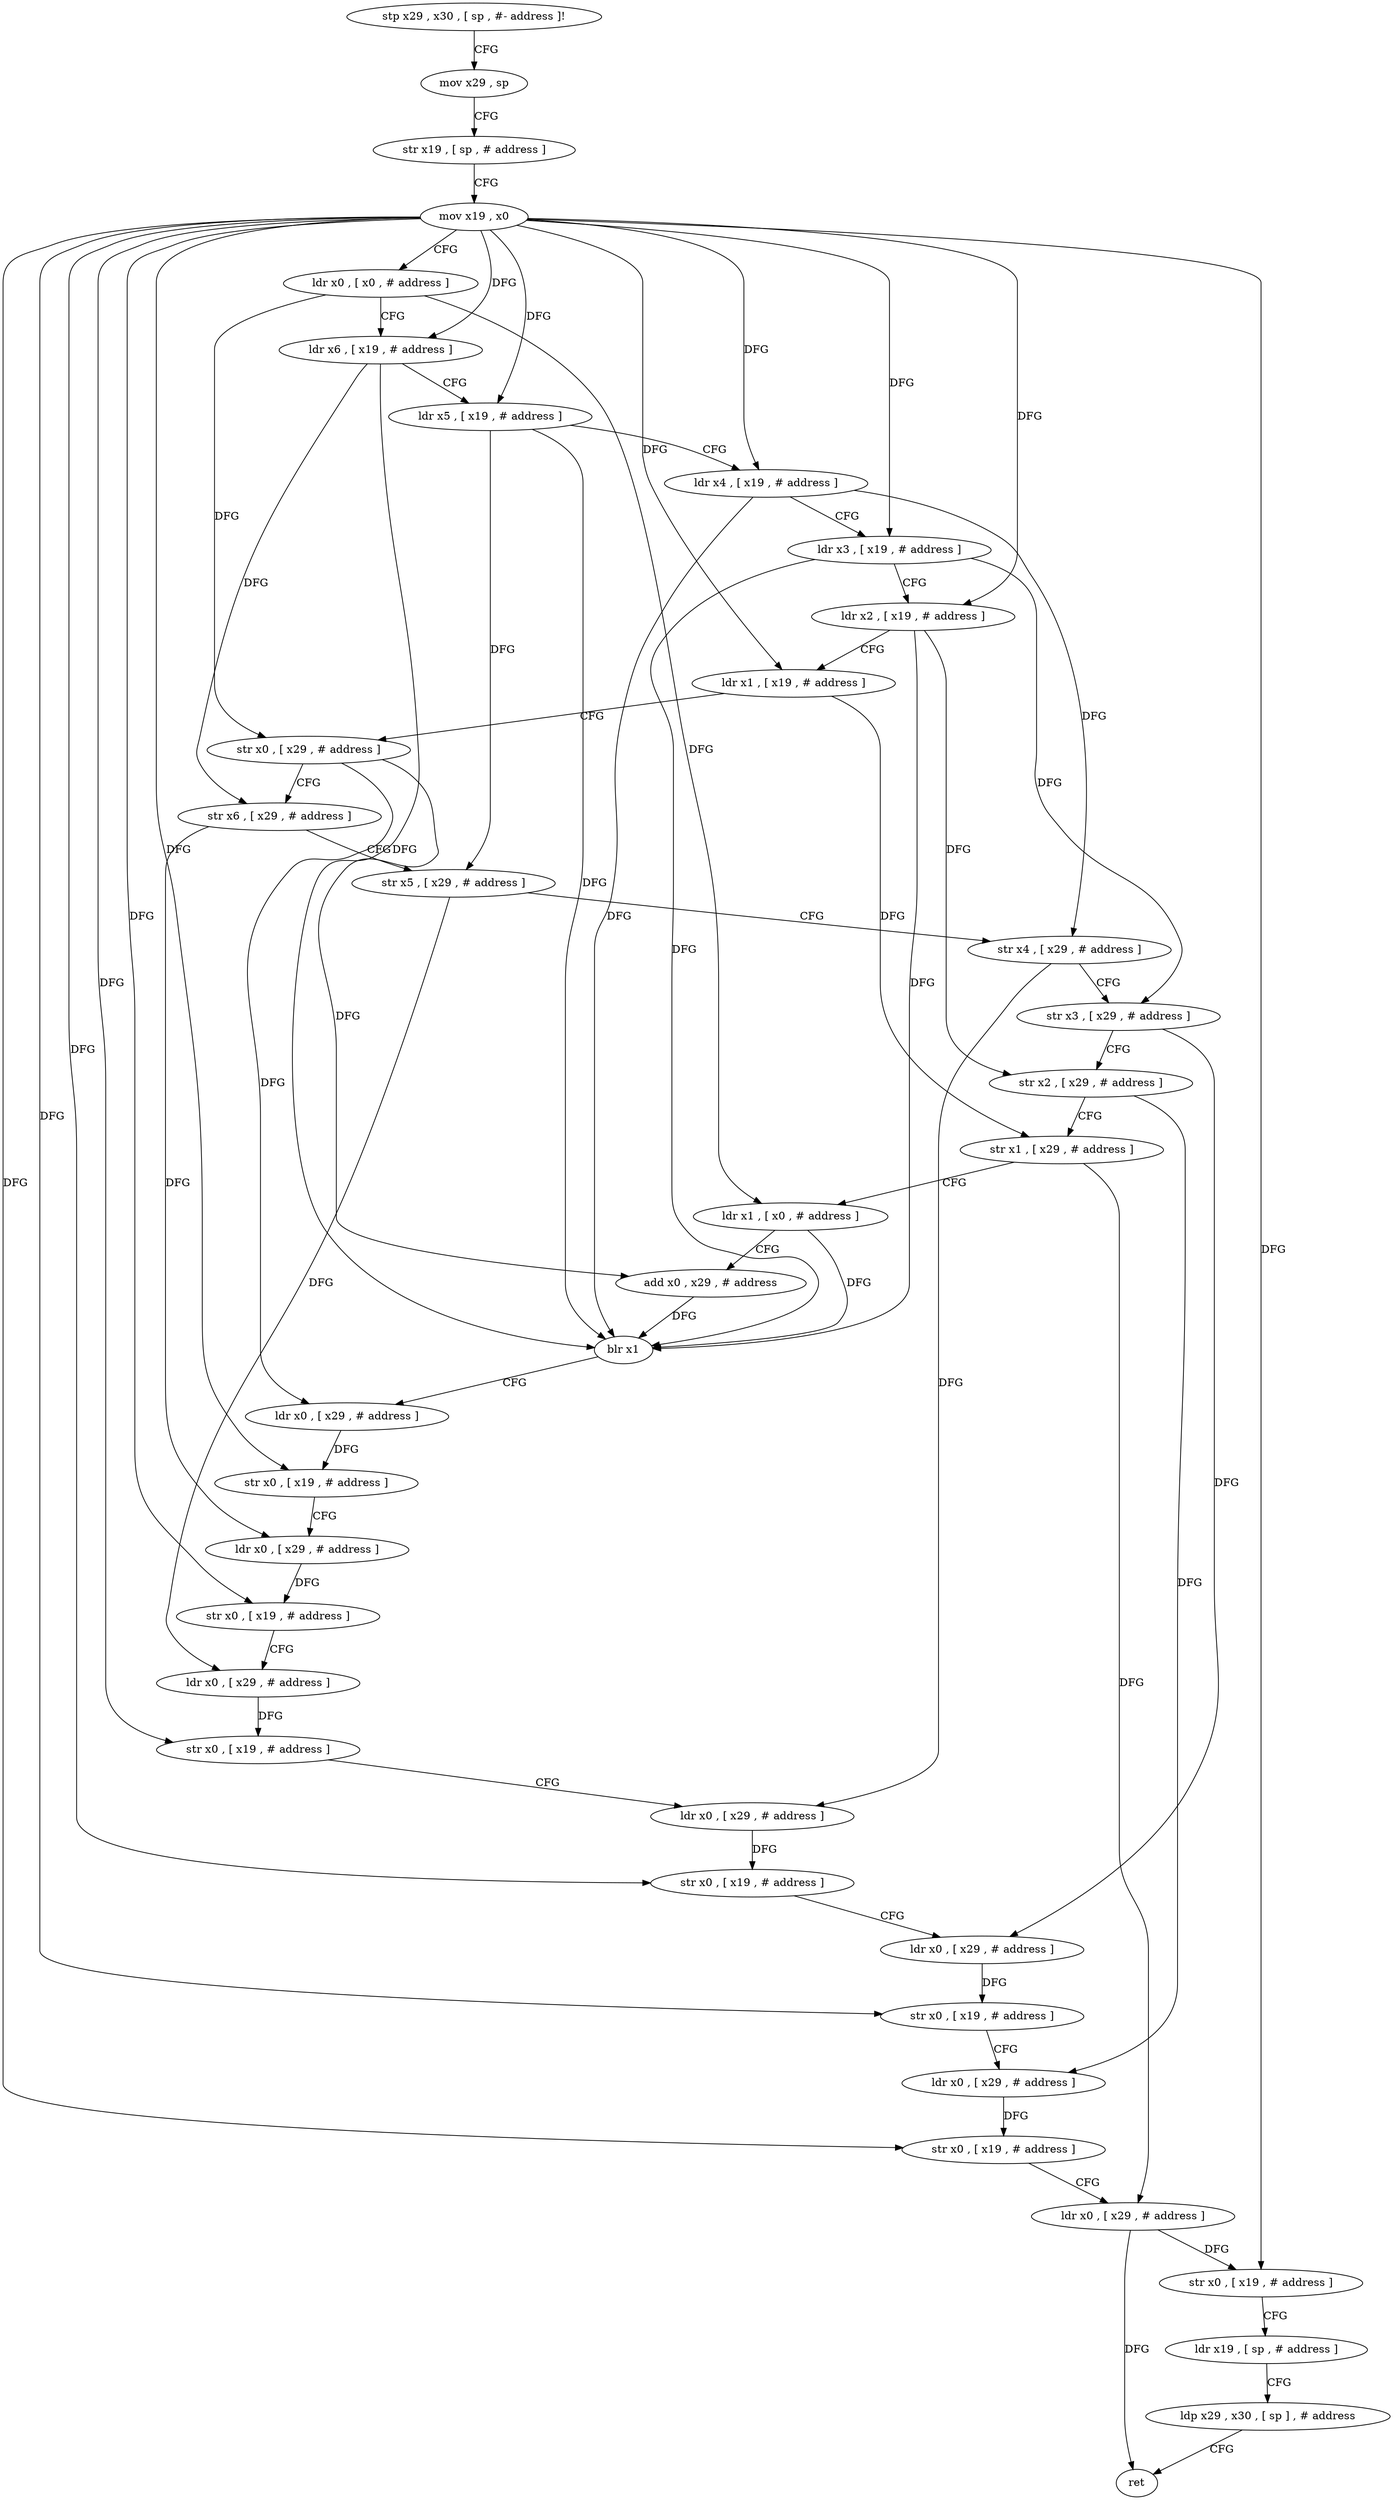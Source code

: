 digraph "func" {
"80048" [label = "stp x29 , x30 , [ sp , #- address ]!" ]
"80052" [label = "mov x29 , sp" ]
"80056" [label = "str x19 , [ sp , # address ]" ]
"80060" [label = "mov x19 , x0" ]
"80064" [label = "ldr x0 , [ x0 , # address ]" ]
"80068" [label = "ldr x6 , [ x19 , # address ]" ]
"80072" [label = "ldr x5 , [ x19 , # address ]" ]
"80076" [label = "ldr x4 , [ x19 , # address ]" ]
"80080" [label = "ldr x3 , [ x19 , # address ]" ]
"80084" [label = "ldr x2 , [ x19 , # address ]" ]
"80088" [label = "ldr x1 , [ x19 , # address ]" ]
"80092" [label = "str x0 , [ x29 , # address ]" ]
"80096" [label = "str x6 , [ x29 , # address ]" ]
"80100" [label = "str x5 , [ x29 , # address ]" ]
"80104" [label = "str x4 , [ x29 , # address ]" ]
"80108" [label = "str x3 , [ x29 , # address ]" ]
"80112" [label = "str x2 , [ x29 , # address ]" ]
"80116" [label = "str x1 , [ x29 , # address ]" ]
"80120" [label = "ldr x1 , [ x0 , # address ]" ]
"80124" [label = "add x0 , x29 , # address" ]
"80128" [label = "blr x1" ]
"80132" [label = "ldr x0 , [ x29 , # address ]" ]
"80136" [label = "str x0 , [ x19 , # address ]" ]
"80140" [label = "ldr x0 , [ x29 , # address ]" ]
"80144" [label = "str x0 , [ x19 , # address ]" ]
"80148" [label = "ldr x0 , [ x29 , # address ]" ]
"80152" [label = "str x0 , [ x19 , # address ]" ]
"80156" [label = "ldr x0 , [ x29 , # address ]" ]
"80160" [label = "str x0 , [ x19 , # address ]" ]
"80164" [label = "ldr x0 , [ x29 , # address ]" ]
"80168" [label = "str x0 , [ x19 , # address ]" ]
"80172" [label = "ldr x0 , [ x29 , # address ]" ]
"80176" [label = "str x0 , [ x19 , # address ]" ]
"80180" [label = "ldr x0 , [ x29 , # address ]" ]
"80184" [label = "str x0 , [ x19 , # address ]" ]
"80188" [label = "ldr x19 , [ sp , # address ]" ]
"80192" [label = "ldp x29 , x30 , [ sp ] , # address" ]
"80196" [label = "ret" ]
"80048" -> "80052" [ label = "CFG" ]
"80052" -> "80056" [ label = "CFG" ]
"80056" -> "80060" [ label = "CFG" ]
"80060" -> "80064" [ label = "CFG" ]
"80060" -> "80068" [ label = "DFG" ]
"80060" -> "80072" [ label = "DFG" ]
"80060" -> "80076" [ label = "DFG" ]
"80060" -> "80080" [ label = "DFG" ]
"80060" -> "80084" [ label = "DFG" ]
"80060" -> "80088" [ label = "DFG" ]
"80060" -> "80136" [ label = "DFG" ]
"80060" -> "80144" [ label = "DFG" ]
"80060" -> "80152" [ label = "DFG" ]
"80060" -> "80160" [ label = "DFG" ]
"80060" -> "80168" [ label = "DFG" ]
"80060" -> "80176" [ label = "DFG" ]
"80060" -> "80184" [ label = "DFG" ]
"80064" -> "80068" [ label = "CFG" ]
"80064" -> "80092" [ label = "DFG" ]
"80064" -> "80120" [ label = "DFG" ]
"80068" -> "80072" [ label = "CFG" ]
"80068" -> "80096" [ label = "DFG" ]
"80068" -> "80128" [ label = "DFG" ]
"80072" -> "80076" [ label = "CFG" ]
"80072" -> "80100" [ label = "DFG" ]
"80072" -> "80128" [ label = "DFG" ]
"80076" -> "80080" [ label = "CFG" ]
"80076" -> "80104" [ label = "DFG" ]
"80076" -> "80128" [ label = "DFG" ]
"80080" -> "80084" [ label = "CFG" ]
"80080" -> "80108" [ label = "DFG" ]
"80080" -> "80128" [ label = "DFG" ]
"80084" -> "80088" [ label = "CFG" ]
"80084" -> "80112" [ label = "DFG" ]
"80084" -> "80128" [ label = "DFG" ]
"80088" -> "80092" [ label = "CFG" ]
"80088" -> "80116" [ label = "DFG" ]
"80092" -> "80096" [ label = "CFG" ]
"80092" -> "80132" [ label = "DFG" ]
"80092" -> "80124" [ label = "DFG" ]
"80096" -> "80100" [ label = "CFG" ]
"80096" -> "80140" [ label = "DFG" ]
"80100" -> "80104" [ label = "CFG" ]
"80100" -> "80148" [ label = "DFG" ]
"80104" -> "80108" [ label = "CFG" ]
"80104" -> "80156" [ label = "DFG" ]
"80108" -> "80112" [ label = "CFG" ]
"80108" -> "80164" [ label = "DFG" ]
"80112" -> "80116" [ label = "CFG" ]
"80112" -> "80172" [ label = "DFG" ]
"80116" -> "80120" [ label = "CFG" ]
"80116" -> "80180" [ label = "DFG" ]
"80120" -> "80124" [ label = "CFG" ]
"80120" -> "80128" [ label = "DFG" ]
"80124" -> "80128" [ label = "DFG" ]
"80128" -> "80132" [ label = "CFG" ]
"80132" -> "80136" [ label = "DFG" ]
"80136" -> "80140" [ label = "CFG" ]
"80140" -> "80144" [ label = "DFG" ]
"80144" -> "80148" [ label = "CFG" ]
"80148" -> "80152" [ label = "DFG" ]
"80152" -> "80156" [ label = "CFG" ]
"80156" -> "80160" [ label = "DFG" ]
"80160" -> "80164" [ label = "CFG" ]
"80164" -> "80168" [ label = "DFG" ]
"80168" -> "80172" [ label = "CFG" ]
"80172" -> "80176" [ label = "DFG" ]
"80176" -> "80180" [ label = "CFG" ]
"80180" -> "80184" [ label = "DFG" ]
"80180" -> "80196" [ label = "DFG" ]
"80184" -> "80188" [ label = "CFG" ]
"80188" -> "80192" [ label = "CFG" ]
"80192" -> "80196" [ label = "CFG" ]
}
